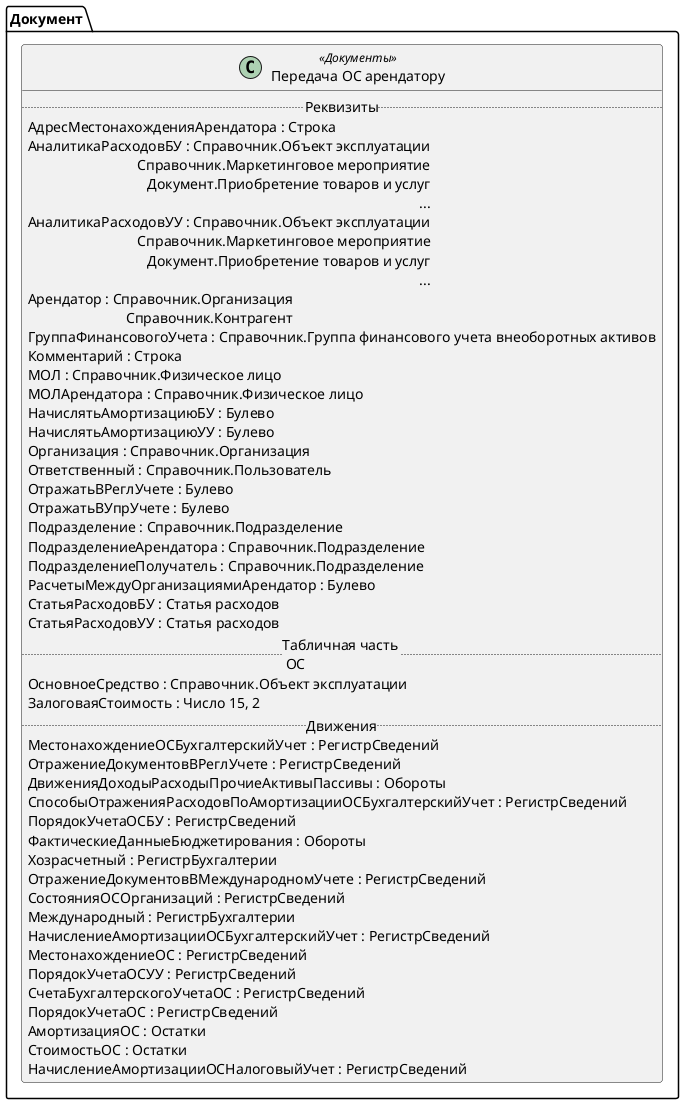 ﻿@startuml ПередачаОСАрендатору2_4
'!include templates.wsd
'..\include templates.wsd
class Документ.ПередачаОСАрендатору2_4 as "Передача ОС арендатору" <<Документы>>
{
..Реквизиты..
АдресМестонахожденияАрендатора : Строка
АналитикаРасходовБУ : Справочник.Объект эксплуатации\rСправочник.Маркетинговое мероприятие\rДокумент.Приобретение товаров и услуг\r...
АналитикаРасходовУУ : Справочник.Объект эксплуатации\rСправочник.Маркетинговое мероприятие\rДокумент.Приобретение товаров и услуг\r...
Арендатор : Справочник.Организация\rСправочник.Контрагент
ГруппаФинансовогоУчета : Справочник.Группа финансового учета внеоборотных активов
Комментарий : Строка
МОЛ : Справочник.Физическое лицо
МОЛАрендатора : Справочник.Физическое лицо
НачислятьАмортизациюБУ : Булево
НачислятьАмортизациюУУ : Булево
Организация : Справочник.Организация
Ответственный : Справочник.Пользователь
ОтражатьВРеглУчете : Булево
ОтражатьВУпрУчете : Булево
Подразделение : Справочник.Подразделение
ПодразделениеАрендатора : Справочник.Подразделение
ПодразделениеПолучатель : Справочник.Подразделение
РасчетыМеждуОрганизациямиАрендатор : Булево
СтатьяРасходовБУ : Статья расходов
СтатьяРасходовУУ : Статья расходов
..Табличная часть \n ОС..
ОсновноеСредство : Справочник.Объект эксплуатации
ЗалоговаяСтоимость : Число 15, 2
..Движения..
МестонахождениеОСБухгалтерскийУчет : РегистрСведений
ОтражениеДокументовВРеглУчете : РегистрСведений
ДвиженияДоходыРасходыПрочиеАктивыПассивы : Обороты
СпособыОтраженияРасходовПоАмортизацииОСБухгалтерскийУчет : РегистрСведений
ПорядокУчетаОСБУ : РегистрСведений
ФактическиеДанныеБюджетирования : Обороты
Хозрасчетный : РегистрБухгалтерии
ОтражениеДокументовВМеждународномУчете : РегистрСведений
СостоянияОСОрганизаций : РегистрСведений
Международный : РегистрБухгалтерии
НачислениеАмортизацииОСБухгалтерскийУчет : РегистрСведений
МестонахождениеОС : РегистрСведений
ПорядокУчетаОСУУ : РегистрСведений
СчетаБухгалтерскогоУчетаОС : РегистрСведений
ПорядокУчетаОС : РегистрСведений
АмортизацияОС : Остатки
СтоимостьОС : Остатки
НачислениеАмортизацииОСНалоговыйУчет : РегистрСведений
}
@enduml
